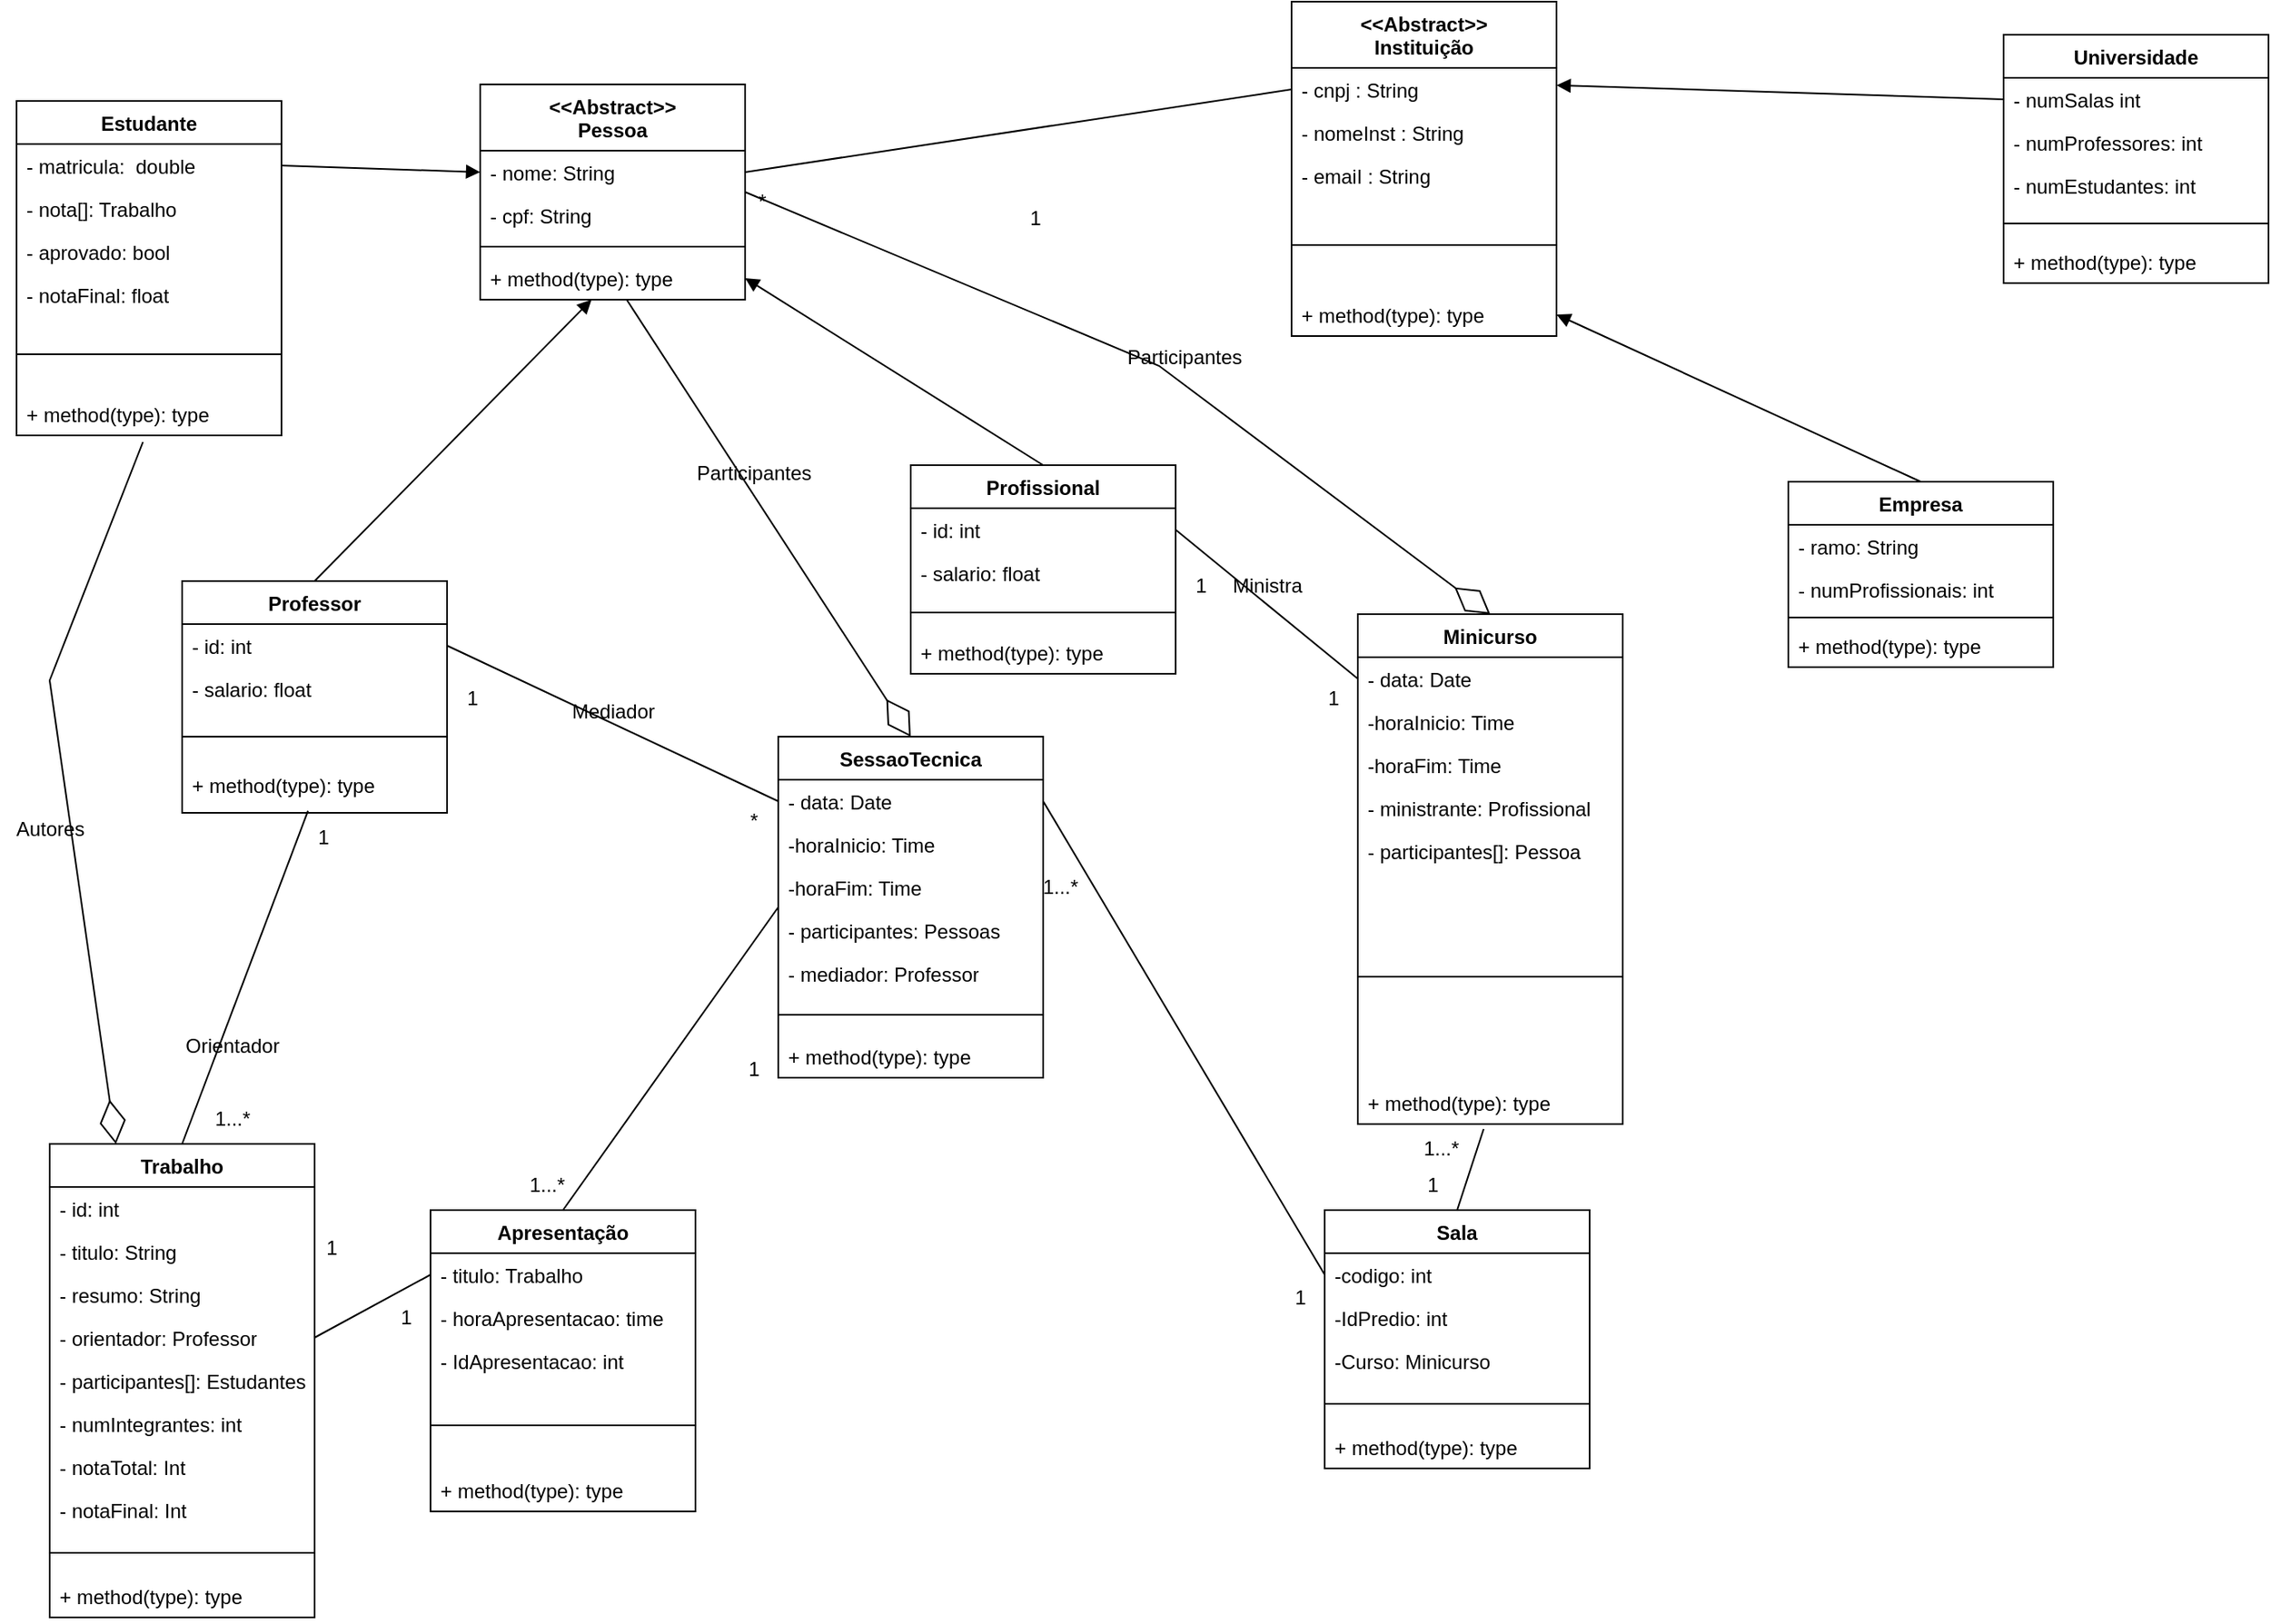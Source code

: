 <mxfile version="22.0.2" type="device">
  <diagram name="Page-1" id="eTLVjmlA0gTimV1xpl0i">
    <mxGraphModel dx="2240" dy="1032" grid="1" gridSize="10" guides="1" tooltips="1" connect="1" arrows="1" fold="1" page="1" pageScale="1" pageWidth="850" pageHeight="1100" math="0" shadow="0">
      <root>
        <mxCell id="0" />
        <mxCell id="1" parent="0" />
        <mxCell id="lIYE2rLKC7FHEJGWnlI1-2" value="&amp;lt;&amp;lt;Abstract&amp;gt;&amp;gt;&lt;br&gt;Pessoa" style="swimlane;fontStyle=1;align=center;verticalAlign=top;childLayout=stackLayout;horizontal=1;startSize=40;horizontalStack=0;resizeParent=1;resizeParentMax=0;resizeLast=0;collapsible=1;marginBottom=0;whiteSpace=wrap;html=1;" parent="1" vertex="1">
          <mxGeometry x="290" y="70" width="160" height="130" as="geometry" />
        </mxCell>
        <mxCell id="lIYE2rLKC7FHEJGWnlI1-3" value="- nome: String" style="text;strokeColor=none;fillColor=none;align=left;verticalAlign=top;spacingLeft=4;spacingRight=4;overflow=hidden;rotatable=0;points=[[0,0.5],[1,0.5]];portConstraint=eastwest;whiteSpace=wrap;html=1;" parent="lIYE2rLKC7FHEJGWnlI1-2" vertex="1">
          <mxGeometry y="40" width="160" height="26" as="geometry" />
        </mxCell>
        <mxCell id="lIYE2rLKC7FHEJGWnlI1-105" value="- cpf: String" style="text;strokeColor=none;fillColor=none;align=left;verticalAlign=top;spacingLeft=4;spacingRight=4;overflow=hidden;rotatable=0;points=[[0,0.5],[1,0.5]];portConstraint=eastwest;whiteSpace=wrap;html=1;" parent="lIYE2rLKC7FHEJGWnlI1-2" vertex="1">
          <mxGeometry y="66" width="160" height="26" as="geometry" />
        </mxCell>
        <mxCell id="lIYE2rLKC7FHEJGWnlI1-4" value="" style="line;strokeWidth=1;fillColor=none;align=left;verticalAlign=middle;spacingTop=-1;spacingLeft=3;spacingRight=3;rotatable=0;labelPosition=right;points=[];portConstraint=eastwest;strokeColor=inherit;" parent="lIYE2rLKC7FHEJGWnlI1-2" vertex="1">
          <mxGeometry y="92" width="160" height="12" as="geometry" />
        </mxCell>
        <mxCell id="lIYE2rLKC7FHEJGWnlI1-5" value="+ method(type): type" style="text;strokeColor=none;fillColor=none;align=left;verticalAlign=top;spacingLeft=4;spacingRight=4;overflow=hidden;rotatable=0;points=[[0,0.5],[1,0.5]];portConstraint=eastwest;whiteSpace=wrap;html=1;" parent="lIYE2rLKC7FHEJGWnlI1-2" vertex="1">
          <mxGeometry y="104" width="160" height="26" as="geometry" />
        </mxCell>
        <mxCell id="lIYE2rLKC7FHEJGWnlI1-6" value="Professor" style="swimlane;fontStyle=1;align=center;verticalAlign=top;childLayout=stackLayout;horizontal=1;startSize=26;horizontalStack=0;resizeParent=1;resizeParentMax=0;resizeLast=0;collapsible=1;marginBottom=0;whiteSpace=wrap;html=1;" parent="1" vertex="1">
          <mxGeometry x="110" y="370" width="160" height="140" as="geometry" />
        </mxCell>
        <mxCell id="lIYE2rLKC7FHEJGWnlI1-7" value="- id: int" style="text;strokeColor=none;fillColor=none;align=left;verticalAlign=top;spacingLeft=4;spacingRight=4;overflow=hidden;rotatable=0;points=[[0,0.5],[1,0.5]];portConstraint=eastwest;whiteSpace=wrap;html=1;" parent="lIYE2rLKC7FHEJGWnlI1-6" vertex="1">
          <mxGeometry y="26" width="160" height="26" as="geometry" />
        </mxCell>
        <mxCell id="lIYE2rLKC7FHEJGWnlI1-109" value="- salario: float" style="text;strokeColor=none;fillColor=none;align=left;verticalAlign=top;spacingLeft=4;spacingRight=4;overflow=hidden;rotatable=0;points=[[0,0.5],[1,0.5]];portConstraint=eastwest;whiteSpace=wrap;html=1;" parent="lIYE2rLKC7FHEJGWnlI1-6" vertex="1">
          <mxGeometry y="52" width="160" height="26" as="geometry" />
        </mxCell>
        <mxCell id="lIYE2rLKC7FHEJGWnlI1-8" value="" style="line;strokeWidth=1;fillColor=none;align=left;verticalAlign=middle;spacingTop=-1;spacingLeft=3;spacingRight=3;rotatable=0;labelPosition=right;points=[];portConstraint=eastwest;strokeColor=inherit;" parent="lIYE2rLKC7FHEJGWnlI1-6" vertex="1">
          <mxGeometry y="78" width="160" height="32" as="geometry" />
        </mxCell>
        <mxCell id="lIYE2rLKC7FHEJGWnlI1-9" value="+ method(type): type" style="text;strokeColor=none;fillColor=none;align=left;verticalAlign=top;spacingLeft=4;spacingRight=4;overflow=hidden;rotatable=0;points=[[0,0.5],[1,0.5]];portConstraint=eastwest;whiteSpace=wrap;html=1;" parent="lIYE2rLKC7FHEJGWnlI1-6" vertex="1">
          <mxGeometry y="110" width="160" height="30" as="geometry" />
        </mxCell>
        <mxCell id="lIYE2rLKC7FHEJGWnlI1-10" value="Profissional" style="swimlane;fontStyle=1;align=center;verticalAlign=top;childLayout=stackLayout;horizontal=1;startSize=26;horizontalStack=0;resizeParent=1;resizeParentMax=0;resizeLast=0;collapsible=1;marginBottom=0;whiteSpace=wrap;html=1;" parent="1" vertex="1">
          <mxGeometry x="550" y="300" width="160" height="126" as="geometry" />
        </mxCell>
        <mxCell id="lIYE2rLKC7FHEJGWnlI1-11" value="- id: int" style="text;strokeColor=none;fillColor=none;align=left;verticalAlign=top;spacingLeft=4;spacingRight=4;overflow=hidden;rotatable=0;points=[[0,0.5],[1,0.5]];portConstraint=eastwest;whiteSpace=wrap;html=1;" parent="lIYE2rLKC7FHEJGWnlI1-10" vertex="1">
          <mxGeometry y="26" width="160" height="26" as="geometry" />
        </mxCell>
        <mxCell id="lIYE2rLKC7FHEJGWnlI1-128" value="- salario: float" style="text;strokeColor=none;fillColor=none;align=left;verticalAlign=top;spacingLeft=4;spacingRight=4;overflow=hidden;rotatable=0;points=[[0,0.5],[1,0.5]];portConstraint=eastwest;whiteSpace=wrap;html=1;" parent="lIYE2rLKC7FHEJGWnlI1-10" vertex="1">
          <mxGeometry y="52" width="160" height="26" as="geometry" />
        </mxCell>
        <mxCell id="lIYE2rLKC7FHEJGWnlI1-12" value="" style="line;strokeWidth=1;fillColor=none;align=left;verticalAlign=middle;spacingTop=-1;spacingLeft=3;spacingRight=3;rotatable=0;labelPosition=right;points=[];portConstraint=eastwest;strokeColor=inherit;" parent="lIYE2rLKC7FHEJGWnlI1-10" vertex="1">
          <mxGeometry y="78" width="160" height="22" as="geometry" />
        </mxCell>
        <mxCell id="lIYE2rLKC7FHEJGWnlI1-13" value="+ method(type): type" style="text;strokeColor=none;fillColor=none;align=left;verticalAlign=top;spacingLeft=4;spacingRight=4;overflow=hidden;rotatable=0;points=[[0,0.5],[1,0.5]];portConstraint=eastwest;whiteSpace=wrap;html=1;" parent="lIYE2rLKC7FHEJGWnlI1-10" vertex="1">
          <mxGeometry y="100" width="160" height="26" as="geometry" />
        </mxCell>
        <mxCell id="lIYE2rLKC7FHEJGWnlI1-14" value="Universidade" style="swimlane;fontStyle=1;align=center;verticalAlign=top;childLayout=stackLayout;horizontal=1;startSize=26;horizontalStack=0;resizeParent=1;resizeParentMax=0;resizeLast=0;collapsible=1;marginBottom=0;whiteSpace=wrap;html=1;" parent="1" vertex="1">
          <mxGeometry x="1210" y="40" width="160" height="150" as="geometry" />
        </mxCell>
        <mxCell id="lIYE2rLKC7FHEJGWnlI1-15" value="- numSalas int" style="text;strokeColor=none;fillColor=none;align=left;verticalAlign=top;spacingLeft=4;spacingRight=4;overflow=hidden;rotatable=0;points=[[0,0.5],[1,0.5]];portConstraint=eastwest;whiteSpace=wrap;html=1;" parent="lIYE2rLKC7FHEJGWnlI1-14" vertex="1">
          <mxGeometry y="26" width="160" height="26" as="geometry" />
        </mxCell>
        <mxCell id="dNc6Di38Mwx5fTv3wWTV-5" value="- numProfessores: int" style="text;strokeColor=none;fillColor=none;align=left;verticalAlign=top;spacingLeft=4;spacingRight=4;overflow=hidden;rotatable=0;points=[[0,0.5],[1,0.5]];portConstraint=eastwest;whiteSpace=wrap;html=1;" vertex="1" parent="lIYE2rLKC7FHEJGWnlI1-14">
          <mxGeometry y="52" width="160" height="26" as="geometry" />
        </mxCell>
        <mxCell id="dNc6Di38Mwx5fTv3wWTV-8" value="- numEstudantes: int" style="text;strokeColor=none;fillColor=none;align=left;verticalAlign=top;spacingLeft=4;spacingRight=4;overflow=hidden;rotatable=0;points=[[0,0.5],[1,0.5]];portConstraint=eastwest;whiteSpace=wrap;html=1;" vertex="1" parent="lIYE2rLKC7FHEJGWnlI1-14">
          <mxGeometry y="78" width="160" height="26" as="geometry" />
        </mxCell>
        <mxCell id="lIYE2rLKC7FHEJGWnlI1-16" value="" style="line;strokeWidth=1;fillColor=none;align=left;verticalAlign=middle;spacingTop=-1;spacingLeft=3;spacingRight=3;rotatable=0;labelPosition=right;points=[];portConstraint=eastwest;strokeColor=inherit;" parent="lIYE2rLKC7FHEJGWnlI1-14" vertex="1">
          <mxGeometry y="104" width="160" height="20" as="geometry" />
        </mxCell>
        <mxCell id="lIYE2rLKC7FHEJGWnlI1-17" value="+ method(type): type" style="text;strokeColor=none;fillColor=none;align=left;verticalAlign=top;spacingLeft=4;spacingRight=4;overflow=hidden;rotatable=0;points=[[0,0.5],[1,0.5]];portConstraint=eastwest;whiteSpace=wrap;html=1;" parent="lIYE2rLKC7FHEJGWnlI1-14" vertex="1">
          <mxGeometry y="124" width="160" height="26" as="geometry" />
        </mxCell>
        <mxCell id="lIYE2rLKC7FHEJGWnlI1-18" value="Minicurso" style="swimlane;fontStyle=1;align=center;verticalAlign=top;childLayout=stackLayout;horizontal=1;startSize=26;horizontalStack=0;resizeParent=1;resizeParentMax=0;resizeLast=0;collapsible=1;marginBottom=0;whiteSpace=wrap;html=1;" parent="1" vertex="1">
          <mxGeometry x="820" y="390" width="160" height="308" as="geometry" />
        </mxCell>
        <mxCell id="lIYE2rLKC7FHEJGWnlI1-129" value="- data: Date" style="text;strokeColor=none;fillColor=none;align=left;verticalAlign=top;spacingLeft=4;spacingRight=4;overflow=hidden;rotatable=0;points=[[0,0.5],[1,0.5]];portConstraint=eastwest;whiteSpace=wrap;html=1;" parent="lIYE2rLKC7FHEJGWnlI1-18" vertex="1">
          <mxGeometry y="26" width="160" height="26" as="geometry" />
        </mxCell>
        <mxCell id="lIYE2rLKC7FHEJGWnlI1-130" value="-horaInicio: Time" style="text;strokeColor=none;fillColor=none;align=left;verticalAlign=top;spacingLeft=4;spacingRight=4;overflow=hidden;rotatable=0;points=[[0,0.5],[1,0.5]];portConstraint=eastwest;whiteSpace=wrap;html=1;" parent="lIYE2rLKC7FHEJGWnlI1-18" vertex="1">
          <mxGeometry y="52" width="160" height="26" as="geometry" />
        </mxCell>
        <mxCell id="lIYE2rLKC7FHEJGWnlI1-131" value="-horaFim: Time" style="text;strokeColor=none;fillColor=none;align=left;verticalAlign=top;spacingLeft=4;spacingRight=4;overflow=hidden;rotatable=0;points=[[0,0.5],[1,0.5]];portConstraint=eastwest;whiteSpace=wrap;html=1;" parent="lIYE2rLKC7FHEJGWnlI1-18" vertex="1">
          <mxGeometry y="78" width="160" height="26" as="geometry" />
        </mxCell>
        <mxCell id="lIYE2rLKC7FHEJGWnlI1-132" value="- ministrante: Profissional" style="text;strokeColor=none;fillColor=none;align=left;verticalAlign=top;spacingLeft=4;spacingRight=4;overflow=hidden;rotatable=0;points=[[0,0.5],[1,0.5]];portConstraint=eastwest;whiteSpace=wrap;html=1;" parent="lIYE2rLKC7FHEJGWnlI1-18" vertex="1">
          <mxGeometry y="104" width="160" height="26" as="geometry" />
        </mxCell>
        <mxCell id="lIYE2rLKC7FHEJGWnlI1-133" value="- participantes[]: Pessoa" style="text;strokeColor=none;fillColor=none;align=left;verticalAlign=top;spacingLeft=4;spacingRight=4;overflow=hidden;rotatable=0;points=[[0,0.5],[1,0.5]];portConstraint=eastwest;whiteSpace=wrap;html=1;" parent="lIYE2rLKC7FHEJGWnlI1-18" vertex="1">
          <mxGeometry y="130" width="160" height="26" as="geometry" />
        </mxCell>
        <mxCell id="lIYE2rLKC7FHEJGWnlI1-20" value="" style="line;strokeWidth=1;fillColor=none;align=left;verticalAlign=middle;spacingTop=-1;spacingLeft=3;spacingRight=3;rotatable=0;labelPosition=right;points=[];portConstraint=eastwest;strokeColor=inherit;" parent="lIYE2rLKC7FHEJGWnlI1-18" vertex="1">
          <mxGeometry y="156" width="160" height="126" as="geometry" />
        </mxCell>
        <mxCell id="lIYE2rLKC7FHEJGWnlI1-21" value="+ method(type): type" style="text;strokeColor=none;fillColor=none;align=left;verticalAlign=top;spacingLeft=4;spacingRight=4;overflow=hidden;rotatable=0;points=[[0,0.5],[1,0.5]];portConstraint=eastwest;whiteSpace=wrap;html=1;" parent="lIYE2rLKC7FHEJGWnlI1-18" vertex="1">
          <mxGeometry y="282" width="160" height="26" as="geometry" />
        </mxCell>
        <mxCell id="lIYE2rLKC7FHEJGWnlI1-22" value="Sala" style="swimlane;fontStyle=1;align=center;verticalAlign=top;childLayout=stackLayout;horizontal=1;startSize=26;horizontalStack=0;resizeParent=1;resizeParentMax=0;resizeLast=0;collapsible=1;marginBottom=0;whiteSpace=wrap;html=1;" parent="1" vertex="1">
          <mxGeometry x="800" y="750" width="160" height="156" as="geometry" />
        </mxCell>
        <mxCell id="lIYE2rLKC7FHEJGWnlI1-23" value="-codigo: int" style="text;strokeColor=none;fillColor=none;align=left;verticalAlign=top;spacingLeft=4;spacingRight=4;overflow=hidden;rotatable=0;points=[[0,0.5],[1,0.5]];portConstraint=eastwest;whiteSpace=wrap;html=1;" parent="lIYE2rLKC7FHEJGWnlI1-22" vertex="1">
          <mxGeometry y="26" width="160" height="26" as="geometry" />
        </mxCell>
        <mxCell id="dNc6Di38Mwx5fTv3wWTV-1" value="-IdPredio: int" style="text;strokeColor=none;fillColor=none;align=left;verticalAlign=top;spacingLeft=4;spacingRight=4;overflow=hidden;rotatable=0;points=[[0,0.5],[1,0.5]];portConstraint=eastwest;whiteSpace=wrap;html=1;" vertex="1" parent="lIYE2rLKC7FHEJGWnlI1-22">
          <mxGeometry y="52" width="160" height="26" as="geometry" />
        </mxCell>
        <mxCell id="dNc6Di38Mwx5fTv3wWTV-3" value="-Curso: Minicurso" style="text;strokeColor=none;fillColor=none;align=left;verticalAlign=top;spacingLeft=4;spacingRight=4;overflow=hidden;rotatable=0;points=[[0,0.5],[1,0.5]];portConstraint=eastwest;whiteSpace=wrap;html=1;" vertex="1" parent="lIYE2rLKC7FHEJGWnlI1-22">
          <mxGeometry y="78" width="160" height="26" as="geometry" />
        </mxCell>
        <mxCell id="lIYE2rLKC7FHEJGWnlI1-24" value="" style="line;strokeWidth=1;fillColor=none;align=left;verticalAlign=middle;spacingTop=-1;spacingLeft=3;spacingRight=3;rotatable=0;labelPosition=right;points=[];portConstraint=eastwest;strokeColor=inherit;" parent="lIYE2rLKC7FHEJGWnlI1-22" vertex="1">
          <mxGeometry y="104" width="160" height="26" as="geometry" />
        </mxCell>
        <mxCell id="lIYE2rLKC7FHEJGWnlI1-25" value="+ method(type): type" style="text;strokeColor=none;fillColor=none;align=left;verticalAlign=top;spacingLeft=4;spacingRight=4;overflow=hidden;rotatable=0;points=[[0,0.5],[1,0.5]];portConstraint=eastwest;whiteSpace=wrap;html=1;" parent="lIYE2rLKC7FHEJGWnlI1-22" vertex="1">
          <mxGeometry y="130" width="160" height="26" as="geometry" />
        </mxCell>
        <mxCell id="lIYE2rLKC7FHEJGWnlI1-26" value="Empresa" style="swimlane;fontStyle=1;align=center;verticalAlign=top;childLayout=stackLayout;horizontal=1;startSize=26;horizontalStack=0;resizeParent=1;resizeParentMax=0;resizeLast=0;collapsible=1;marginBottom=0;whiteSpace=wrap;html=1;" parent="1" vertex="1">
          <mxGeometry x="1080" y="310" width="160" height="112" as="geometry" />
        </mxCell>
        <mxCell id="lIYE2rLKC7FHEJGWnlI1-27" value="- ramo: String" style="text;strokeColor=none;fillColor=none;align=left;verticalAlign=top;spacingLeft=4;spacingRight=4;overflow=hidden;rotatable=0;points=[[0,0.5],[1,0.5]];portConstraint=eastwest;whiteSpace=wrap;html=1;" parent="lIYE2rLKC7FHEJGWnlI1-26" vertex="1">
          <mxGeometry y="26" width="160" height="26" as="geometry" />
        </mxCell>
        <mxCell id="dNc6Di38Mwx5fTv3wWTV-9" value="- numProfissionais: int" style="text;strokeColor=none;fillColor=none;align=left;verticalAlign=top;spacingLeft=4;spacingRight=4;overflow=hidden;rotatable=0;points=[[0,0.5],[1,0.5]];portConstraint=eastwest;whiteSpace=wrap;html=1;" vertex="1" parent="lIYE2rLKC7FHEJGWnlI1-26">
          <mxGeometry y="52" width="160" height="26" as="geometry" />
        </mxCell>
        <mxCell id="lIYE2rLKC7FHEJGWnlI1-28" value="" style="line;strokeWidth=1;fillColor=none;align=left;verticalAlign=middle;spacingTop=-1;spacingLeft=3;spacingRight=3;rotatable=0;labelPosition=right;points=[];portConstraint=eastwest;strokeColor=inherit;" parent="lIYE2rLKC7FHEJGWnlI1-26" vertex="1">
          <mxGeometry y="78" width="160" height="8" as="geometry" />
        </mxCell>
        <mxCell id="lIYE2rLKC7FHEJGWnlI1-29" value="+ method(type): type" style="text;strokeColor=none;fillColor=none;align=left;verticalAlign=top;spacingLeft=4;spacingRight=4;overflow=hidden;rotatable=0;points=[[0,0.5],[1,0.5]];portConstraint=eastwest;whiteSpace=wrap;html=1;" parent="lIYE2rLKC7FHEJGWnlI1-26" vertex="1">
          <mxGeometry y="86" width="160" height="26" as="geometry" />
        </mxCell>
        <mxCell id="lIYE2rLKC7FHEJGWnlI1-34" value="Estudante" style="swimlane;fontStyle=1;align=center;verticalAlign=top;childLayout=stackLayout;horizontal=1;startSize=26;horizontalStack=0;resizeParent=1;resizeParentMax=0;resizeLast=0;collapsible=1;marginBottom=0;whiteSpace=wrap;html=1;" parent="1" vertex="1">
          <mxGeometry x="10" y="80" width="160" height="202" as="geometry" />
        </mxCell>
        <mxCell id="lIYE2rLKC7FHEJGWnlI1-35" value="- matricula:&amp;nbsp; double" style="text;strokeColor=none;fillColor=none;align=left;verticalAlign=top;spacingLeft=4;spacingRight=4;overflow=hidden;rotatable=0;points=[[0,0.5],[1,0.5]];portConstraint=eastwest;whiteSpace=wrap;html=1;" parent="lIYE2rLKC7FHEJGWnlI1-34" vertex="1">
          <mxGeometry y="26" width="160" height="26" as="geometry" />
        </mxCell>
        <mxCell id="lIYE2rLKC7FHEJGWnlI1-107" value="- nota[]: Trabalho" style="text;strokeColor=none;fillColor=none;align=left;verticalAlign=top;spacingLeft=4;spacingRight=4;overflow=hidden;rotatable=0;points=[[0,0.5],[1,0.5]];portConstraint=eastwest;whiteSpace=wrap;html=1;" parent="lIYE2rLKC7FHEJGWnlI1-34" vertex="1">
          <mxGeometry y="52" width="160" height="26" as="geometry" />
        </mxCell>
        <mxCell id="lIYE2rLKC7FHEJGWnlI1-108" value="- aprovado: bool" style="text;strokeColor=none;fillColor=none;align=left;verticalAlign=top;spacingLeft=4;spacingRight=4;overflow=hidden;rotatable=0;points=[[0,0.5],[1,0.5]];portConstraint=eastwest;whiteSpace=wrap;html=1;" parent="lIYE2rLKC7FHEJGWnlI1-34" vertex="1">
          <mxGeometry y="78" width="160" height="26" as="geometry" />
        </mxCell>
        <mxCell id="lIYE2rLKC7FHEJGWnlI1-116" value="- notaFinal: float" style="text;strokeColor=none;fillColor=none;align=left;verticalAlign=top;spacingLeft=4;spacingRight=4;overflow=hidden;rotatable=0;points=[[0,0.5],[1,0.5]];portConstraint=eastwest;whiteSpace=wrap;html=1;" parent="lIYE2rLKC7FHEJGWnlI1-34" vertex="1">
          <mxGeometry y="104" width="160" height="26" as="geometry" />
        </mxCell>
        <mxCell id="lIYE2rLKC7FHEJGWnlI1-36" value="" style="line;strokeWidth=1;fillColor=none;align=left;verticalAlign=middle;spacingTop=-1;spacingLeft=3;spacingRight=3;rotatable=0;labelPosition=right;points=[];portConstraint=eastwest;strokeColor=inherit;" parent="lIYE2rLKC7FHEJGWnlI1-34" vertex="1">
          <mxGeometry y="130" width="160" height="46" as="geometry" />
        </mxCell>
        <mxCell id="lIYE2rLKC7FHEJGWnlI1-37" value="+ method(type): type" style="text;strokeColor=none;fillColor=none;align=left;verticalAlign=top;spacingLeft=4;spacingRight=4;overflow=hidden;rotatable=0;points=[[0,0.5],[1,0.5]];portConstraint=eastwest;whiteSpace=wrap;html=1;" parent="lIYE2rLKC7FHEJGWnlI1-34" vertex="1">
          <mxGeometry y="176" width="160" height="26" as="geometry" />
        </mxCell>
        <mxCell id="lIYE2rLKC7FHEJGWnlI1-38" value="&amp;lt;&amp;lt;Abstract&amp;gt;&amp;gt;&lt;br&gt;Instituição" style="swimlane;fontStyle=1;align=center;verticalAlign=top;childLayout=stackLayout;horizontal=1;startSize=40;horizontalStack=0;resizeParent=1;resizeParentMax=0;resizeLast=0;collapsible=1;marginBottom=0;whiteSpace=wrap;html=1;" parent="1" vertex="1">
          <mxGeometry x="780" y="20" width="160" height="202" as="geometry" />
        </mxCell>
        <mxCell id="lIYE2rLKC7FHEJGWnlI1-39" value="- cnpj : String" style="text;strokeColor=none;fillColor=none;align=left;verticalAlign=top;spacingLeft=4;spacingRight=4;overflow=hidden;rotatable=0;points=[[0,0.5],[1,0.5]];portConstraint=eastwest;whiteSpace=wrap;html=1;" parent="lIYE2rLKC7FHEJGWnlI1-38" vertex="1">
          <mxGeometry y="40" width="160" height="26" as="geometry" />
        </mxCell>
        <mxCell id="lIYE2rLKC7FHEJGWnlI1-103" value="- nomeInst : String" style="text;strokeColor=none;fillColor=none;align=left;verticalAlign=top;spacingLeft=4;spacingRight=4;overflow=hidden;rotatable=0;points=[[0,0.5],[1,0.5]];portConstraint=eastwest;whiteSpace=wrap;html=1;" parent="lIYE2rLKC7FHEJGWnlI1-38" vertex="1">
          <mxGeometry y="66" width="160" height="26" as="geometry" />
        </mxCell>
        <mxCell id="dNc6Di38Mwx5fTv3wWTV-4" value="- emaiI : String" style="text;strokeColor=none;fillColor=none;align=left;verticalAlign=top;spacingLeft=4;spacingRight=4;overflow=hidden;rotatable=0;points=[[0,0.5],[1,0.5]];portConstraint=eastwest;whiteSpace=wrap;html=1;" vertex="1" parent="lIYE2rLKC7FHEJGWnlI1-38">
          <mxGeometry y="92" width="160" height="26" as="geometry" />
        </mxCell>
        <mxCell id="lIYE2rLKC7FHEJGWnlI1-40" value="" style="line;strokeWidth=1;fillColor=none;align=left;verticalAlign=middle;spacingTop=-1;spacingLeft=3;spacingRight=3;rotatable=0;labelPosition=right;points=[];portConstraint=eastwest;strokeColor=inherit;" parent="lIYE2rLKC7FHEJGWnlI1-38" vertex="1">
          <mxGeometry y="118" width="160" height="58" as="geometry" />
        </mxCell>
        <mxCell id="lIYE2rLKC7FHEJGWnlI1-41" value="+ method(type): type" style="text;strokeColor=none;fillColor=none;align=left;verticalAlign=top;spacingLeft=4;spacingRight=4;overflow=hidden;rotatable=0;points=[[0,0.5],[1,0.5]];portConstraint=eastwest;whiteSpace=wrap;html=1;" parent="lIYE2rLKC7FHEJGWnlI1-38" vertex="1">
          <mxGeometry y="176" width="160" height="26" as="geometry" />
        </mxCell>
        <mxCell id="lIYE2rLKC7FHEJGWnlI1-50" value="Trabalho" style="swimlane;fontStyle=1;align=center;verticalAlign=top;childLayout=stackLayout;horizontal=1;startSize=26;horizontalStack=0;resizeParent=1;resizeParentMax=0;resizeLast=0;collapsible=1;marginBottom=0;whiteSpace=wrap;html=1;" parent="1" vertex="1">
          <mxGeometry x="30" y="710" width="160" height="286" as="geometry" />
        </mxCell>
        <mxCell id="lIYE2rLKC7FHEJGWnlI1-119" value="- id: int" style="text;strokeColor=none;fillColor=none;align=left;verticalAlign=top;spacingLeft=4;spacingRight=4;overflow=hidden;rotatable=0;points=[[0,0.5],[1,0.5]];portConstraint=eastwest;whiteSpace=wrap;html=1;" parent="lIYE2rLKC7FHEJGWnlI1-50" vertex="1">
          <mxGeometry y="26" width="160" height="26" as="geometry" />
        </mxCell>
        <mxCell id="lIYE2rLKC7FHEJGWnlI1-120" value="- titulo: String" style="text;strokeColor=none;fillColor=none;align=left;verticalAlign=top;spacingLeft=4;spacingRight=4;overflow=hidden;rotatable=0;points=[[0,0.5],[1,0.5]];portConstraint=eastwest;whiteSpace=wrap;html=1;" parent="lIYE2rLKC7FHEJGWnlI1-50" vertex="1">
          <mxGeometry y="52" width="160" height="26" as="geometry" />
        </mxCell>
        <mxCell id="lIYE2rLKC7FHEJGWnlI1-121" value="- resumo: String" style="text;strokeColor=none;fillColor=none;align=left;verticalAlign=top;spacingLeft=4;spacingRight=4;overflow=hidden;rotatable=0;points=[[0,0.5],[1,0.5]];portConstraint=eastwest;whiteSpace=wrap;html=1;" parent="lIYE2rLKC7FHEJGWnlI1-50" vertex="1">
          <mxGeometry y="78" width="160" height="26" as="geometry" />
        </mxCell>
        <mxCell id="lIYE2rLKC7FHEJGWnlI1-51" value="- orientador: Professor" style="text;strokeColor=none;fillColor=none;align=left;verticalAlign=top;spacingLeft=4;spacingRight=4;overflow=hidden;rotatable=0;points=[[0,0.5],[1,0.5]];portConstraint=eastwest;whiteSpace=wrap;html=1;" parent="lIYE2rLKC7FHEJGWnlI1-50" vertex="1">
          <mxGeometry y="104" width="160" height="26" as="geometry" />
        </mxCell>
        <mxCell id="lIYE2rLKC7FHEJGWnlI1-112" value="- participantes[]: Estudantes" style="text;strokeColor=none;fillColor=none;align=left;verticalAlign=top;spacingLeft=4;spacingRight=4;overflow=hidden;rotatable=0;points=[[0,0.5],[1,0.5]];portConstraint=eastwest;whiteSpace=wrap;html=1;" parent="lIYE2rLKC7FHEJGWnlI1-50" vertex="1">
          <mxGeometry y="130" width="160" height="26" as="geometry" />
        </mxCell>
        <mxCell id="lIYE2rLKC7FHEJGWnlI1-113" value="- numIntegrantes: int" style="text;strokeColor=none;fillColor=none;align=left;verticalAlign=top;spacingLeft=4;spacingRight=4;overflow=hidden;rotatable=0;points=[[0,0.5],[1,0.5]];portConstraint=eastwest;whiteSpace=wrap;html=1;" parent="lIYE2rLKC7FHEJGWnlI1-50" vertex="1">
          <mxGeometry y="156" width="160" height="26" as="geometry" />
        </mxCell>
        <mxCell id="lIYE2rLKC7FHEJGWnlI1-114" value="- notaTotal: Int" style="text;strokeColor=none;fillColor=none;align=left;verticalAlign=top;spacingLeft=4;spacingRight=4;overflow=hidden;rotatable=0;points=[[0,0.5],[1,0.5]];portConstraint=eastwest;whiteSpace=wrap;html=1;" parent="lIYE2rLKC7FHEJGWnlI1-50" vertex="1">
          <mxGeometry y="182" width="160" height="26" as="geometry" />
        </mxCell>
        <mxCell id="lIYE2rLKC7FHEJGWnlI1-115" value="- notaFinal: Int" style="text;strokeColor=none;fillColor=none;align=left;verticalAlign=top;spacingLeft=4;spacingRight=4;overflow=hidden;rotatable=0;points=[[0,0.5],[1,0.5]];portConstraint=eastwest;whiteSpace=wrap;html=1;" parent="lIYE2rLKC7FHEJGWnlI1-50" vertex="1">
          <mxGeometry y="208" width="160" height="26" as="geometry" />
        </mxCell>
        <mxCell id="lIYE2rLKC7FHEJGWnlI1-52" value="" style="line;strokeWidth=1;fillColor=none;align=left;verticalAlign=middle;spacingTop=-1;spacingLeft=3;spacingRight=3;rotatable=0;labelPosition=right;points=[];portConstraint=eastwest;strokeColor=inherit;" parent="lIYE2rLKC7FHEJGWnlI1-50" vertex="1">
          <mxGeometry y="234" width="160" height="26" as="geometry" />
        </mxCell>
        <mxCell id="lIYE2rLKC7FHEJGWnlI1-53" value="+ method(type): type" style="text;strokeColor=none;fillColor=none;align=left;verticalAlign=top;spacingLeft=4;spacingRight=4;overflow=hidden;rotatable=0;points=[[0,0.5],[1,0.5]];portConstraint=eastwest;whiteSpace=wrap;html=1;" parent="lIYE2rLKC7FHEJGWnlI1-50" vertex="1">
          <mxGeometry y="260" width="160" height="26" as="geometry" />
        </mxCell>
        <mxCell id="lIYE2rLKC7FHEJGWnlI1-54" value="Apresentação" style="swimlane;fontStyle=1;align=center;verticalAlign=top;childLayout=stackLayout;horizontal=1;startSize=26;horizontalStack=0;resizeParent=1;resizeParentMax=0;resizeLast=0;collapsible=1;marginBottom=0;whiteSpace=wrap;html=1;" parent="1" vertex="1">
          <mxGeometry x="260" y="750" width="160" height="182" as="geometry" />
        </mxCell>
        <mxCell id="lIYE2rLKC7FHEJGWnlI1-55" value="- titulo: Trabalho" style="text;strokeColor=none;fillColor=none;align=left;verticalAlign=top;spacingLeft=4;spacingRight=4;overflow=hidden;rotatable=0;points=[[0,0.5],[1,0.5]];portConstraint=eastwest;whiteSpace=wrap;html=1;" parent="lIYE2rLKC7FHEJGWnlI1-54" vertex="1">
          <mxGeometry y="26" width="160" height="26" as="geometry" />
        </mxCell>
        <mxCell id="lIYE2rLKC7FHEJGWnlI1-122" value="- horaApresentacao: time" style="text;strokeColor=none;fillColor=none;align=left;verticalAlign=top;spacingLeft=4;spacingRight=4;overflow=hidden;rotatable=0;points=[[0,0.5],[1,0.5]];portConstraint=eastwest;whiteSpace=wrap;html=1;" parent="lIYE2rLKC7FHEJGWnlI1-54" vertex="1">
          <mxGeometry y="52" width="160" height="26" as="geometry" />
        </mxCell>
        <mxCell id="dNc6Di38Mwx5fTv3wWTV-2" value="- IdApresentacao: int" style="text;strokeColor=none;fillColor=none;align=left;verticalAlign=top;spacingLeft=4;spacingRight=4;overflow=hidden;rotatable=0;points=[[0,0.5],[1,0.5]];portConstraint=eastwest;whiteSpace=wrap;html=1;" vertex="1" parent="lIYE2rLKC7FHEJGWnlI1-54">
          <mxGeometry y="78" width="160" height="26" as="geometry" />
        </mxCell>
        <mxCell id="lIYE2rLKC7FHEJGWnlI1-56" value="" style="line;strokeWidth=1;fillColor=none;align=left;verticalAlign=middle;spacingTop=-1;spacingLeft=3;spacingRight=3;rotatable=0;labelPosition=right;points=[];portConstraint=eastwest;strokeColor=inherit;" parent="lIYE2rLKC7FHEJGWnlI1-54" vertex="1">
          <mxGeometry y="104" width="160" height="52" as="geometry" />
        </mxCell>
        <mxCell id="lIYE2rLKC7FHEJGWnlI1-57" value="+ method(type): type" style="text;strokeColor=none;fillColor=none;align=left;verticalAlign=top;spacingLeft=4;spacingRight=4;overflow=hidden;rotatable=0;points=[[0,0.5],[1,0.5]];portConstraint=eastwest;whiteSpace=wrap;html=1;" parent="lIYE2rLKC7FHEJGWnlI1-54" vertex="1">
          <mxGeometry y="156" width="160" height="26" as="geometry" />
        </mxCell>
        <mxCell id="lIYE2rLKC7FHEJGWnlI1-58" value="SessaoTecnica" style="swimlane;fontStyle=1;align=center;verticalAlign=top;childLayout=stackLayout;horizontal=1;startSize=26;horizontalStack=0;resizeParent=1;resizeParentMax=0;resizeLast=0;collapsible=1;marginBottom=0;whiteSpace=wrap;html=1;" parent="1" vertex="1">
          <mxGeometry x="470" y="464" width="160" height="206" as="geometry" />
        </mxCell>
        <mxCell id="lIYE2rLKC7FHEJGWnlI1-59" value="- data: Date" style="text;strokeColor=none;fillColor=none;align=left;verticalAlign=top;spacingLeft=4;spacingRight=4;overflow=hidden;rotatable=0;points=[[0,0.5],[1,0.5]];portConstraint=eastwest;whiteSpace=wrap;html=1;" parent="lIYE2rLKC7FHEJGWnlI1-58" vertex="1">
          <mxGeometry y="26" width="160" height="26" as="geometry" />
        </mxCell>
        <mxCell id="lIYE2rLKC7FHEJGWnlI1-123" value="-horaInicio: Time" style="text;strokeColor=none;fillColor=none;align=left;verticalAlign=top;spacingLeft=4;spacingRight=4;overflow=hidden;rotatable=0;points=[[0,0.5],[1,0.5]];portConstraint=eastwest;whiteSpace=wrap;html=1;" parent="lIYE2rLKC7FHEJGWnlI1-58" vertex="1">
          <mxGeometry y="52" width="160" height="26" as="geometry" />
        </mxCell>
        <mxCell id="lIYE2rLKC7FHEJGWnlI1-124" value="-horaFim: Time" style="text;strokeColor=none;fillColor=none;align=left;verticalAlign=top;spacingLeft=4;spacingRight=4;overflow=hidden;rotatable=0;points=[[0,0.5],[1,0.5]];portConstraint=eastwest;whiteSpace=wrap;html=1;" parent="lIYE2rLKC7FHEJGWnlI1-58" vertex="1">
          <mxGeometry y="78" width="160" height="26" as="geometry" />
        </mxCell>
        <mxCell id="lIYE2rLKC7FHEJGWnlI1-125" value="- participantes: Pessoas" style="text;strokeColor=none;fillColor=none;align=left;verticalAlign=top;spacingLeft=4;spacingRight=4;overflow=hidden;rotatable=0;points=[[0,0.5],[1,0.5]];portConstraint=eastwest;whiteSpace=wrap;html=1;" parent="lIYE2rLKC7FHEJGWnlI1-58" vertex="1">
          <mxGeometry y="104" width="160" height="26" as="geometry" />
        </mxCell>
        <mxCell id="lIYE2rLKC7FHEJGWnlI1-126" value="- mediador: Professor" style="text;strokeColor=none;fillColor=none;align=left;verticalAlign=top;spacingLeft=4;spacingRight=4;overflow=hidden;rotatable=0;points=[[0,0.5],[1,0.5]];portConstraint=eastwest;whiteSpace=wrap;html=1;" parent="lIYE2rLKC7FHEJGWnlI1-58" vertex="1">
          <mxGeometry y="130" width="160" height="26" as="geometry" />
        </mxCell>
        <mxCell id="lIYE2rLKC7FHEJGWnlI1-60" value="" style="line;strokeWidth=1;fillColor=none;align=left;verticalAlign=middle;spacingTop=-1;spacingLeft=3;spacingRight=3;rotatable=0;labelPosition=right;points=[];portConstraint=eastwest;strokeColor=inherit;" parent="lIYE2rLKC7FHEJGWnlI1-58" vertex="1">
          <mxGeometry y="156" width="160" height="24" as="geometry" />
        </mxCell>
        <mxCell id="lIYE2rLKC7FHEJGWnlI1-61" value="+ method(type): type" style="text;strokeColor=none;fillColor=none;align=left;verticalAlign=top;spacingLeft=4;spacingRight=4;overflow=hidden;rotatable=0;points=[[0,0.5],[1,0.5]];portConstraint=eastwest;whiteSpace=wrap;html=1;" parent="lIYE2rLKC7FHEJGWnlI1-58" vertex="1">
          <mxGeometry y="180" width="160" height="26" as="geometry" />
        </mxCell>
        <mxCell id="lIYE2rLKC7FHEJGWnlI1-62" value="" style="html=1;verticalAlign=bottom;endArrow=block;curved=0;rounded=0;exitX=0.5;exitY=0;exitDx=0;exitDy=0;" parent="1" source="lIYE2rLKC7FHEJGWnlI1-6" target="lIYE2rLKC7FHEJGWnlI1-5" edge="1">
          <mxGeometry width="80" relative="1" as="geometry">
            <mxPoint x="370" y="250" as="sourcePoint" />
            <mxPoint x="450" y="250" as="targetPoint" />
          </mxGeometry>
        </mxCell>
        <mxCell id="lIYE2rLKC7FHEJGWnlI1-63" value="" style="html=1;verticalAlign=bottom;endArrow=block;curved=0;rounded=0;exitX=1;exitY=0.5;exitDx=0;exitDy=0;entryX=0;entryY=0.5;entryDx=0;entryDy=0;" parent="1" source="lIYE2rLKC7FHEJGWnlI1-35" target="lIYE2rLKC7FHEJGWnlI1-3" edge="1">
          <mxGeometry width="80" relative="1" as="geometry">
            <mxPoint x="100" y="66" as="sourcePoint" />
            <mxPoint x="190" y="-54" as="targetPoint" />
          </mxGeometry>
        </mxCell>
        <mxCell id="lIYE2rLKC7FHEJGWnlI1-64" value="" style="html=1;verticalAlign=bottom;endArrow=block;curved=0;rounded=0;exitX=0.5;exitY=0;exitDx=0;exitDy=0;entryX=1;entryY=0.5;entryDx=0;entryDy=0;" parent="1" source="lIYE2rLKC7FHEJGWnlI1-10" target="lIYE2rLKC7FHEJGWnlI1-5" edge="1">
          <mxGeometry width="80" relative="1" as="geometry">
            <mxPoint x="390" y="310" as="sourcePoint" />
            <mxPoint x="430" y="190" as="targetPoint" />
          </mxGeometry>
        </mxCell>
        <mxCell id="lIYE2rLKC7FHEJGWnlI1-68" value="" style="endArrow=none;html=1;rounded=0;exitX=1;exitY=0.5;exitDx=0;exitDy=0;entryX=0;entryY=0.5;entryDx=0;entryDy=0;" parent="1" source="lIYE2rLKC7FHEJGWnlI1-3" target="lIYE2rLKC7FHEJGWnlI1-39" edge="1">
          <mxGeometry relative="1" as="geometry">
            <mxPoint x="460" y="122.74" as="sourcePoint" />
            <mxPoint x="620" y="122.74" as="targetPoint" />
          </mxGeometry>
        </mxCell>
        <mxCell id="lIYE2rLKC7FHEJGWnlI1-69" value="" style="html=1;verticalAlign=bottom;endArrow=block;curved=0;rounded=0;exitX=0.5;exitY=0;exitDx=0;exitDy=0;entryX=1;entryY=0.5;entryDx=0;entryDy=0;" parent="1" source="lIYE2rLKC7FHEJGWnlI1-26" target="lIYE2rLKC7FHEJGWnlI1-41" edge="1">
          <mxGeometry width="80" relative="1" as="geometry">
            <mxPoint x="820" y="320" as="sourcePoint" />
            <mxPoint x="989" y="120" as="targetPoint" />
          </mxGeometry>
        </mxCell>
        <mxCell id="lIYE2rLKC7FHEJGWnlI1-70" value="" style="html=1;verticalAlign=bottom;endArrow=block;curved=0;rounded=0;exitX=0;exitY=0.5;exitDx=0;exitDy=0;entryX=1;entryY=0.25;entryDx=0;entryDy=0;" parent="1" source="lIYE2rLKC7FHEJGWnlI1-15" target="lIYE2rLKC7FHEJGWnlI1-38" edge="1">
          <mxGeometry width="80" relative="1" as="geometry">
            <mxPoint x="950" y="310" as="sourcePoint" />
            <mxPoint x="810" y="177" as="targetPoint" />
          </mxGeometry>
        </mxCell>
        <mxCell id="lIYE2rLKC7FHEJGWnlI1-71" value="" style="endArrow=none;html=1;rounded=0;exitX=1;exitY=0.5;exitDx=0;exitDy=0;entryX=0;entryY=0.5;entryDx=0;entryDy=0;" parent="1" source="lIYE2rLKC7FHEJGWnlI1-11" edge="1">
          <mxGeometry relative="1" as="geometry">
            <mxPoint x="460" y="133" as="sourcePoint" />
            <mxPoint x="820" y="429" as="targetPoint" />
          </mxGeometry>
        </mxCell>
        <mxCell id="lIYE2rLKC7FHEJGWnlI1-72" value="" style="endArrow=diamondThin;endFill=0;endSize=24;html=1;rounded=0;exitX=1;exitY=0.5;exitDx=0;exitDy=0;entryX=0.5;entryY=0;entryDx=0;entryDy=0;" parent="1" source="lIYE2rLKC7FHEJGWnlI1-2" target="lIYE2rLKC7FHEJGWnlI1-18" edge="1">
          <mxGeometry width="160" relative="1" as="geometry">
            <mxPoint x="550" y="210" as="sourcePoint" />
            <mxPoint x="710" y="210" as="targetPoint" />
            <Array as="points">
              <mxPoint x="700" y="240" />
            </Array>
          </mxGeometry>
        </mxCell>
        <mxCell id="lIYE2rLKC7FHEJGWnlI1-73" value="" style="endArrow=none;html=1;rounded=0;exitX=0.475;exitY=1.115;exitDx=0;exitDy=0;entryX=0.5;entryY=0;entryDx=0;entryDy=0;exitPerimeter=0;" parent="1" source="lIYE2rLKC7FHEJGWnlI1-21" target="lIYE2rLKC7FHEJGWnlI1-22" edge="1">
          <mxGeometry relative="1" as="geometry">
            <mxPoint x="900.96" y="650.004" as="sourcePoint" />
            <mxPoint x="830" y="530.95" as="targetPoint" />
          </mxGeometry>
        </mxCell>
        <mxCell id="lIYE2rLKC7FHEJGWnlI1-74" value="" style="endArrow=none;html=1;rounded=0;exitX=1;exitY=0.5;exitDx=0;exitDy=0;entryX=0;entryY=0.5;entryDx=0;entryDy=0;" parent="1" source="lIYE2rLKC7FHEJGWnlI1-59" target="lIYE2rLKC7FHEJGWnlI1-23" edge="1">
          <mxGeometry relative="1" as="geometry">
            <mxPoint x="911" y="488" as="sourcePoint" />
            <mxPoint x="890" y="580" as="targetPoint" />
          </mxGeometry>
        </mxCell>
        <mxCell id="lIYE2rLKC7FHEJGWnlI1-75" value="" style="endArrow=none;html=1;rounded=0;exitX=0;exitY=0.5;exitDx=0;exitDy=0;entryX=0.5;entryY=0;entryDx=0;entryDy=0;" parent="1" source="lIYE2rLKC7FHEJGWnlI1-58" target="lIYE2rLKC7FHEJGWnlI1-54" edge="1">
          <mxGeometry relative="1" as="geometry">
            <mxPoint x="465" y="887" as="sourcePoint" />
            <mxPoint x="805" y="739" as="targetPoint" />
          </mxGeometry>
        </mxCell>
        <mxCell id="lIYE2rLKC7FHEJGWnlI1-76" value="" style="endArrow=none;html=1;rounded=0;exitX=1;exitY=0.5;exitDx=0;exitDy=0;entryX=0;entryY=0.5;entryDx=0;entryDy=0;" parent="1" source="lIYE2rLKC7FHEJGWnlI1-51" target="lIYE2rLKC7FHEJGWnlI1-55" edge="1">
          <mxGeometry relative="1" as="geometry">
            <mxPoint x="480" y="547" as="sourcePoint" />
            <mxPoint x="400" y="640" as="targetPoint" />
          </mxGeometry>
        </mxCell>
        <mxCell id="lIYE2rLKC7FHEJGWnlI1-77" value="" style="endArrow=none;html=1;rounded=0;exitX=0.475;exitY=0.962;exitDx=0;exitDy=0;entryX=0.5;entryY=0;entryDx=0;entryDy=0;exitPerimeter=0;" parent="1" source="lIYE2rLKC7FHEJGWnlI1-9" target="lIYE2rLKC7FHEJGWnlI1-50" edge="1">
          <mxGeometry relative="1" as="geometry">
            <mxPoint x="200" y="629" as="sourcePoint" />
            <mxPoint x="320" y="679" as="targetPoint" />
          </mxGeometry>
        </mxCell>
        <mxCell id="lIYE2rLKC7FHEJGWnlI1-78" value="" style="endArrow=diamondThin;endFill=0;endSize=24;html=1;rounded=0;exitX=0.477;exitY=1.154;exitDx=0;exitDy=0;entryX=0.25;entryY=0;entryDx=0;entryDy=0;exitPerimeter=0;" parent="1" source="lIYE2rLKC7FHEJGWnlI1-37" target="lIYE2rLKC7FHEJGWnlI1-50" edge="1">
          <mxGeometry width="160" relative="1" as="geometry">
            <mxPoint x="460" y="167" as="sourcePoint" />
            <mxPoint x="910" y="400" as="targetPoint" />
            <Array as="points">
              <mxPoint x="30" y="430" />
            </Array>
          </mxGeometry>
        </mxCell>
        <mxCell id="lIYE2rLKC7FHEJGWnlI1-79" value="Autores" style="text;html=1;align=center;verticalAlign=middle;resizable=0;points=[];autosize=1;strokeColor=none;fillColor=none;" parent="1" vertex="1">
          <mxGeometry y="505" width="60" height="30" as="geometry" />
        </mxCell>
        <mxCell id="lIYE2rLKC7FHEJGWnlI1-81" value="Orientador" style="text;html=1;align=center;verticalAlign=middle;resizable=0;points=[];autosize=1;strokeColor=none;fillColor=none;" parent="1" vertex="1">
          <mxGeometry x="100" y="636" width="80" height="30" as="geometry" />
        </mxCell>
        <mxCell id="lIYE2rLKC7FHEJGWnlI1-83" value="" style="endArrow=none;html=1;rounded=0;exitX=1;exitY=0.5;exitDx=0;exitDy=0;entryX=0;entryY=0.5;entryDx=0;entryDy=0;" parent="1" source="lIYE2rLKC7FHEJGWnlI1-7" target="lIYE2rLKC7FHEJGWnlI1-59" edge="1">
          <mxGeometry relative="1" as="geometry">
            <mxPoint x="480" y="547" as="sourcePoint" />
            <mxPoint x="400" y="640" as="targetPoint" />
          </mxGeometry>
        </mxCell>
        <mxCell id="lIYE2rLKC7FHEJGWnlI1-84" value="Mediador" style="text;html=1;align=center;verticalAlign=middle;resizable=0;points=[];autosize=1;strokeColor=none;fillColor=none;" parent="1" vertex="1">
          <mxGeometry x="335" y="434" width="70" height="30" as="geometry" />
        </mxCell>
        <mxCell id="lIYE2rLKC7FHEJGWnlI1-85" value="" style="endArrow=diamondThin;endFill=0;endSize=24;html=1;rounded=0;entryX=0.5;entryY=0;entryDx=0;entryDy=0;" parent="1" source="lIYE2rLKC7FHEJGWnlI1-5" target="lIYE2rLKC7FHEJGWnlI1-58" edge="1">
          <mxGeometry width="160" relative="1" as="geometry">
            <mxPoint x="400" y="170" as="sourcePoint" />
            <mxPoint x="80" y="590" as="targetPoint" />
            <Array as="points" />
          </mxGeometry>
        </mxCell>
        <mxCell id="lIYE2rLKC7FHEJGWnlI1-86" value="Participantes" style="text;html=1;align=center;verticalAlign=middle;resizable=0;points=[];autosize=1;strokeColor=none;fillColor=none;" parent="1" vertex="1">
          <mxGeometry x="410" y="290" width="90" height="30" as="geometry" />
        </mxCell>
        <mxCell id="lIYE2rLKC7FHEJGWnlI1-87" value="Participantes" style="text;html=1;align=center;verticalAlign=middle;resizable=0;points=[];autosize=1;strokeColor=none;fillColor=none;" parent="1" vertex="1">
          <mxGeometry x="670" y="220" width="90" height="30" as="geometry" />
        </mxCell>
        <mxCell id="lIYE2rLKC7FHEJGWnlI1-88" value="Ministra" style="text;html=1;align=center;verticalAlign=middle;resizable=0;points=[];autosize=1;strokeColor=none;fillColor=none;" parent="1" vertex="1">
          <mxGeometry x="730" y="358" width="70" height="30" as="geometry" />
        </mxCell>
        <mxCell id="lIYE2rLKC7FHEJGWnlI1-89" value="1" style="text;html=1;align=center;verticalAlign=middle;resizable=0;points=[];autosize=1;strokeColor=none;fillColor=none;" parent="1" vertex="1">
          <mxGeometry x="185" y="758" width="30" height="30" as="geometry" />
        </mxCell>
        <mxCell id="lIYE2rLKC7FHEJGWnlI1-90" value="1" style="text;html=1;align=center;verticalAlign=middle;resizable=0;points=[];autosize=1;strokeColor=none;fillColor=none;" parent="1" vertex="1">
          <mxGeometry x="230" y="800" width="30" height="30" as="geometry" />
        </mxCell>
        <mxCell id="lIYE2rLKC7FHEJGWnlI1-91" value="1" style="text;html=1;align=center;verticalAlign=middle;resizable=0;points=[];autosize=1;strokeColor=none;fillColor=none;" parent="1" vertex="1">
          <mxGeometry x="440" y="650" width="30" height="30" as="geometry" />
        </mxCell>
        <mxCell id="lIYE2rLKC7FHEJGWnlI1-92" value="1...*" style="text;html=1;align=center;verticalAlign=middle;resizable=0;points=[];autosize=1;strokeColor=none;fillColor=none;" parent="1" vertex="1">
          <mxGeometry x="310" y="720" width="40" height="30" as="geometry" />
        </mxCell>
        <mxCell id="lIYE2rLKC7FHEJGWnlI1-93" value="1...*" style="text;html=1;align=center;verticalAlign=middle;resizable=0;points=[];autosize=1;strokeColor=none;fillColor=none;" parent="1" vertex="1">
          <mxGeometry x="620" y="540" width="40" height="30" as="geometry" />
        </mxCell>
        <mxCell id="lIYE2rLKC7FHEJGWnlI1-94" value="1" style="text;html=1;align=center;verticalAlign=middle;resizable=0;points=[];autosize=1;strokeColor=none;fillColor=none;" parent="1" vertex="1">
          <mxGeometry x="770" y="788" width="30" height="30" as="geometry" />
        </mxCell>
        <mxCell id="lIYE2rLKC7FHEJGWnlI1-95" value="1" style="text;html=1;align=center;verticalAlign=middle;resizable=0;points=[];autosize=1;strokeColor=none;fillColor=none;" parent="1" vertex="1">
          <mxGeometry x="850" y="720" width="30" height="30" as="geometry" />
        </mxCell>
        <mxCell id="lIYE2rLKC7FHEJGWnlI1-96" value="1...*" style="text;html=1;align=center;verticalAlign=middle;resizable=0;points=[];autosize=1;strokeColor=none;fillColor=none;" parent="1" vertex="1">
          <mxGeometry x="850" y="698" width="40" height="30" as="geometry" />
        </mxCell>
        <mxCell id="lIYE2rLKC7FHEJGWnlI1-97" value="1" style="text;html=1;align=center;verticalAlign=middle;resizable=0;points=[];autosize=1;strokeColor=none;fillColor=none;" parent="1" vertex="1">
          <mxGeometry x="790" y="426" width="30" height="30" as="geometry" />
        </mxCell>
        <mxCell id="lIYE2rLKC7FHEJGWnlI1-98" value="1" style="text;html=1;align=center;verticalAlign=middle;resizable=0;points=[];autosize=1;strokeColor=none;fillColor=none;" parent="1" vertex="1">
          <mxGeometry x="710" y="358" width="30" height="30" as="geometry" />
        </mxCell>
        <mxCell id="lIYE2rLKC7FHEJGWnlI1-99" value="1" style="text;html=1;align=center;verticalAlign=middle;resizable=0;points=[];autosize=1;strokeColor=none;fillColor=none;" parent="1" vertex="1">
          <mxGeometry x="610" y="136" width="30" height="30" as="geometry" />
        </mxCell>
        <mxCell id="lIYE2rLKC7FHEJGWnlI1-100" value="*" style="text;html=1;align=center;verticalAlign=middle;resizable=0;points=[];autosize=1;strokeColor=none;fillColor=none;" parent="1" vertex="1">
          <mxGeometry x="445" y="126" width="30" height="30" as="geometry" />
        </mxCell>
        <mxCell id="lIYE2rLKC7FHEJGWnlI1-101" value="*" style="text;html=1;align=center;verticalAlign=middle;resizable=0;points=[];autosize=1;strokeColor=none;fillColor=none;" parent="1" vertex="1">
          <mxGeometry x="440" y="500" width="30" height="30" as="geometry" />
        </mxCell>
        <mxCell id="lIYE2rLKC7FHEJGWnlI1-102" value="1" style="text;html=1;align=center;verticalAlign=middle;resizable=0;points=[];autosize=1;strokeColor=none;fillColor=none;" parent="1" vertex="1">
          <mxGeometry x="270" y="426" width="30" height="30" as="geometry" />
        </mxCell>
        <mxCell id="lIYE2rLKC7FHEJGWnlI1-110" value="1...*" style="text;html=1;align=center;verticalAlign=middle;resizable=0;points=[];autosize=1;strokeColor=none;fillColor=none;" parent="1" vertex="1">
          <mxGeometry x="120" y="680" width="40" height="30" as="geometry" />
        </mxCell>
        <mxCell id="lIYE2rLKC7FHEJGWnlI1-111" value="1" style="text;html=1;align=center;verticalAlign=middle;resizable=0;points=[];autosize=1;strokeColor=none;fillColor=none;" parent="1" vertex="1">
          <mxGeometry x="180" y="510" width="30" height="30" as="geometry" />
        </mxCell>
      </root>
    </mxGraphModel>
  </diagram>
</mxfile>
